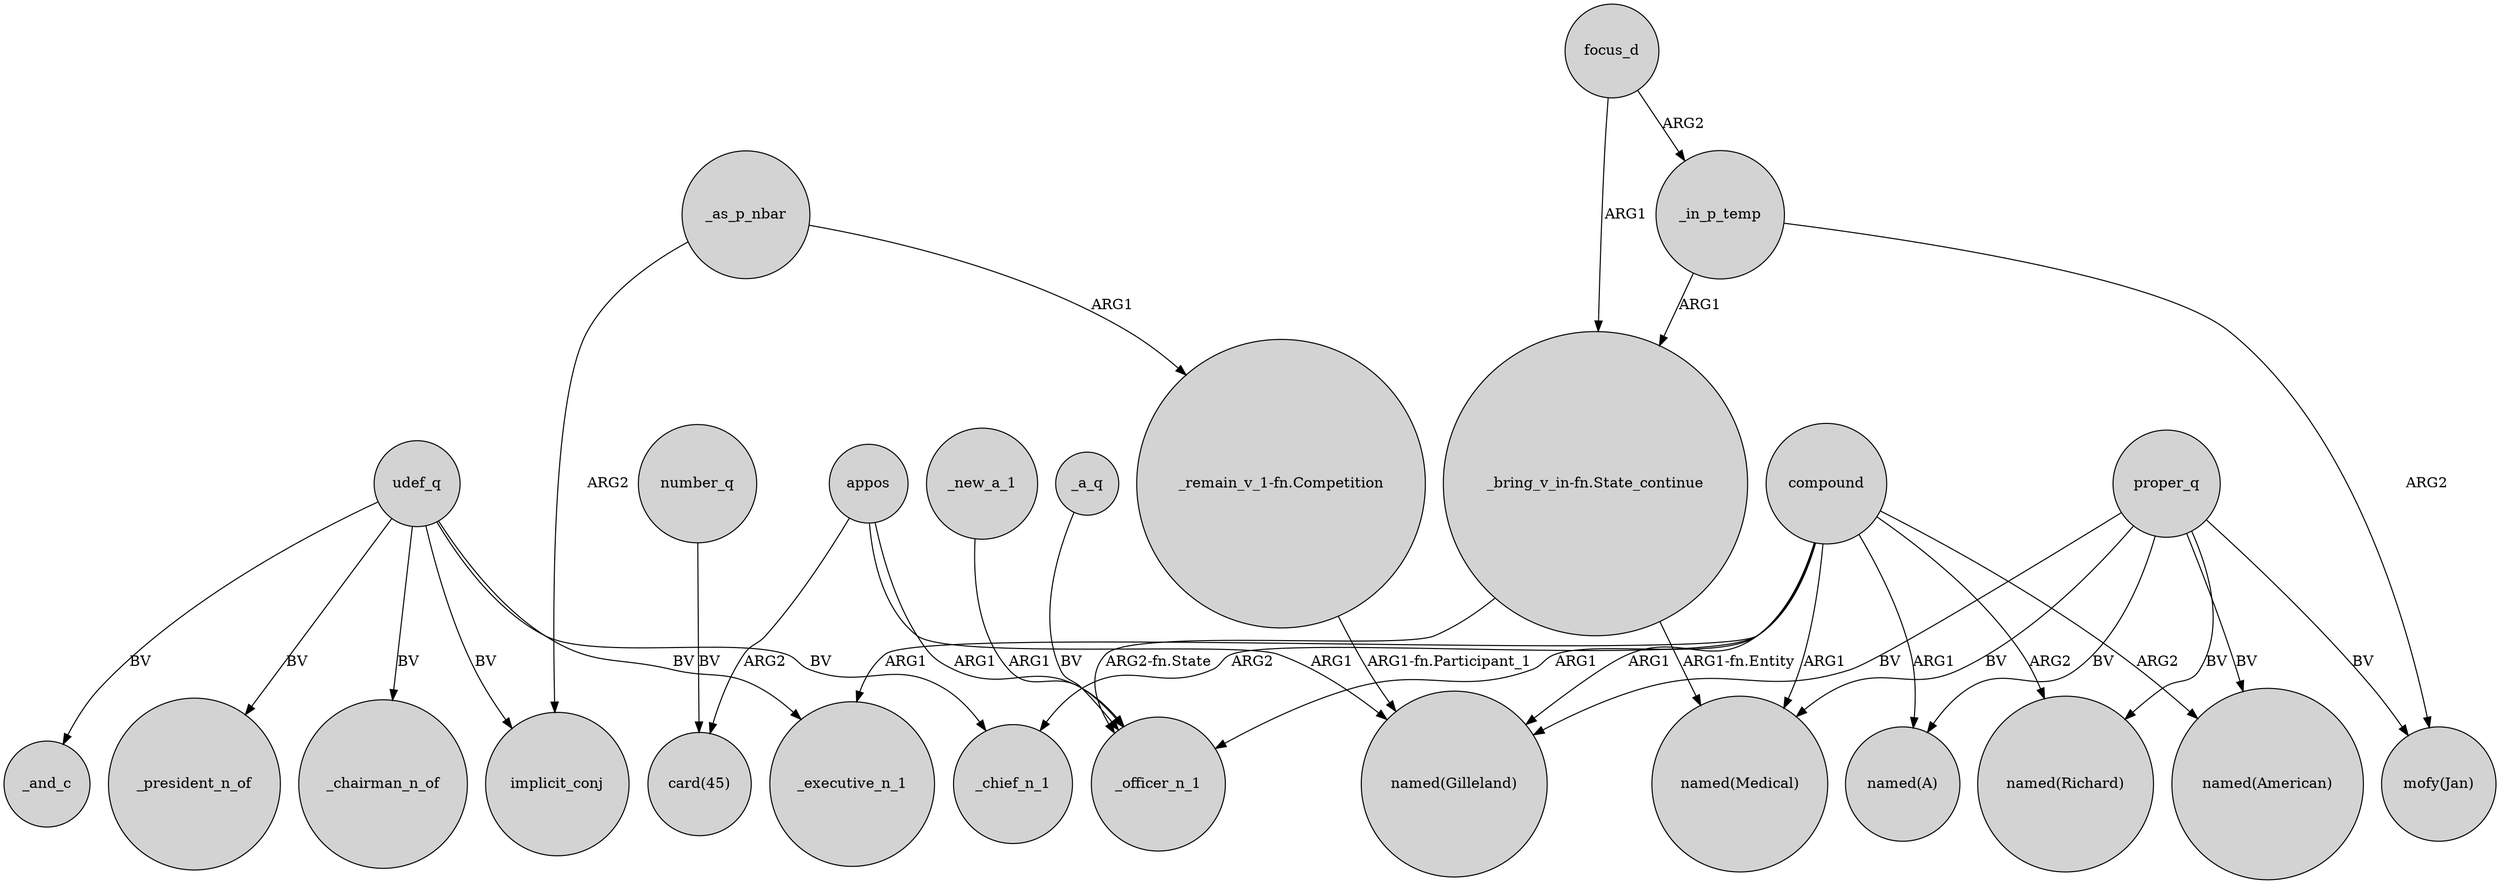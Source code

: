 digraph {
	node [shape=circle style=filled]
	proper_q -> "mofy(Jan)" [label=BV]
	compound -> _chief_n_1 [label=ARG2]
	_new_a_1 -> _officer_n_1 [label=ARG1]
	proper_q -> "named(Gilleland)" [label=BV]
	udef_q -> _chairman_n_of [label=BV]
	udef_q -> _chief_n_1 [label=BV]
	appos -> "named(Gilleland)" [label=ARG1]
	proper_q -> "named(Medical)" [label=BV]
	udef_q -> _and_c [label=BV]
	_a_q -> _officer_n_1 [label=BV]
	compound -> "named(Gilleland)" [label=ARG1]
	"_remain_v_1-fn.Competition" -> "named(Gilleland)" [label="ARG1-fn.Participant_1"]
	udef_q -> _executive_n_1 [label=BV]
	compound -> "named(Medical)" [label=ARG1]
	"_bring_v_in-fn.State_continue" -> _officer_n_1 [label="ARG2-fn.State"]
	compound -> "named(A)" [label=ARG1]
	_in_p_temp -> "_bring_v_in-fn.State_continue" [label=ARG1]
	proper_q -> "named(A)" [label=BV]
	number_q -> "card(45)" [label=BV]
	compound -> _executive_n_1 [label=ARG1]
	focus_d -> _in_p_temp [label=ARG2]
	compound -> _officer_n_1 [label=ARG1]
	proper_q -> "named(Richard)" [label=BV]
	appos -> _officer_n_1 [label=ARG1]
	compound -> "named(American)" [label=ARG2]
	_as_p_nbar -> implicit_conj [label=ARG2]
	_in_p_temp -> "mofy(Jan)" [label=ARG2]
	proper_q -> "named(American)" [label=BV]
	appos -> "card(45)" [label=ARG2]
	udef_q -> _president_n_of [label=BV]
	focus_d -> "_bring_v_in-fn.State_continue" [label=ARG1]
	_as_p_nbar -> "_remain_v_1-fn.Competition" [label=ARG1]
	udef_q -> implicit_conj [label=BV]
	compound -> "named(Richard)" [label=ARG2]
	"_bring_v_in-fn.State_continue" -> "named(Medical)" [label="ARG1-fn.Entity"]
}
